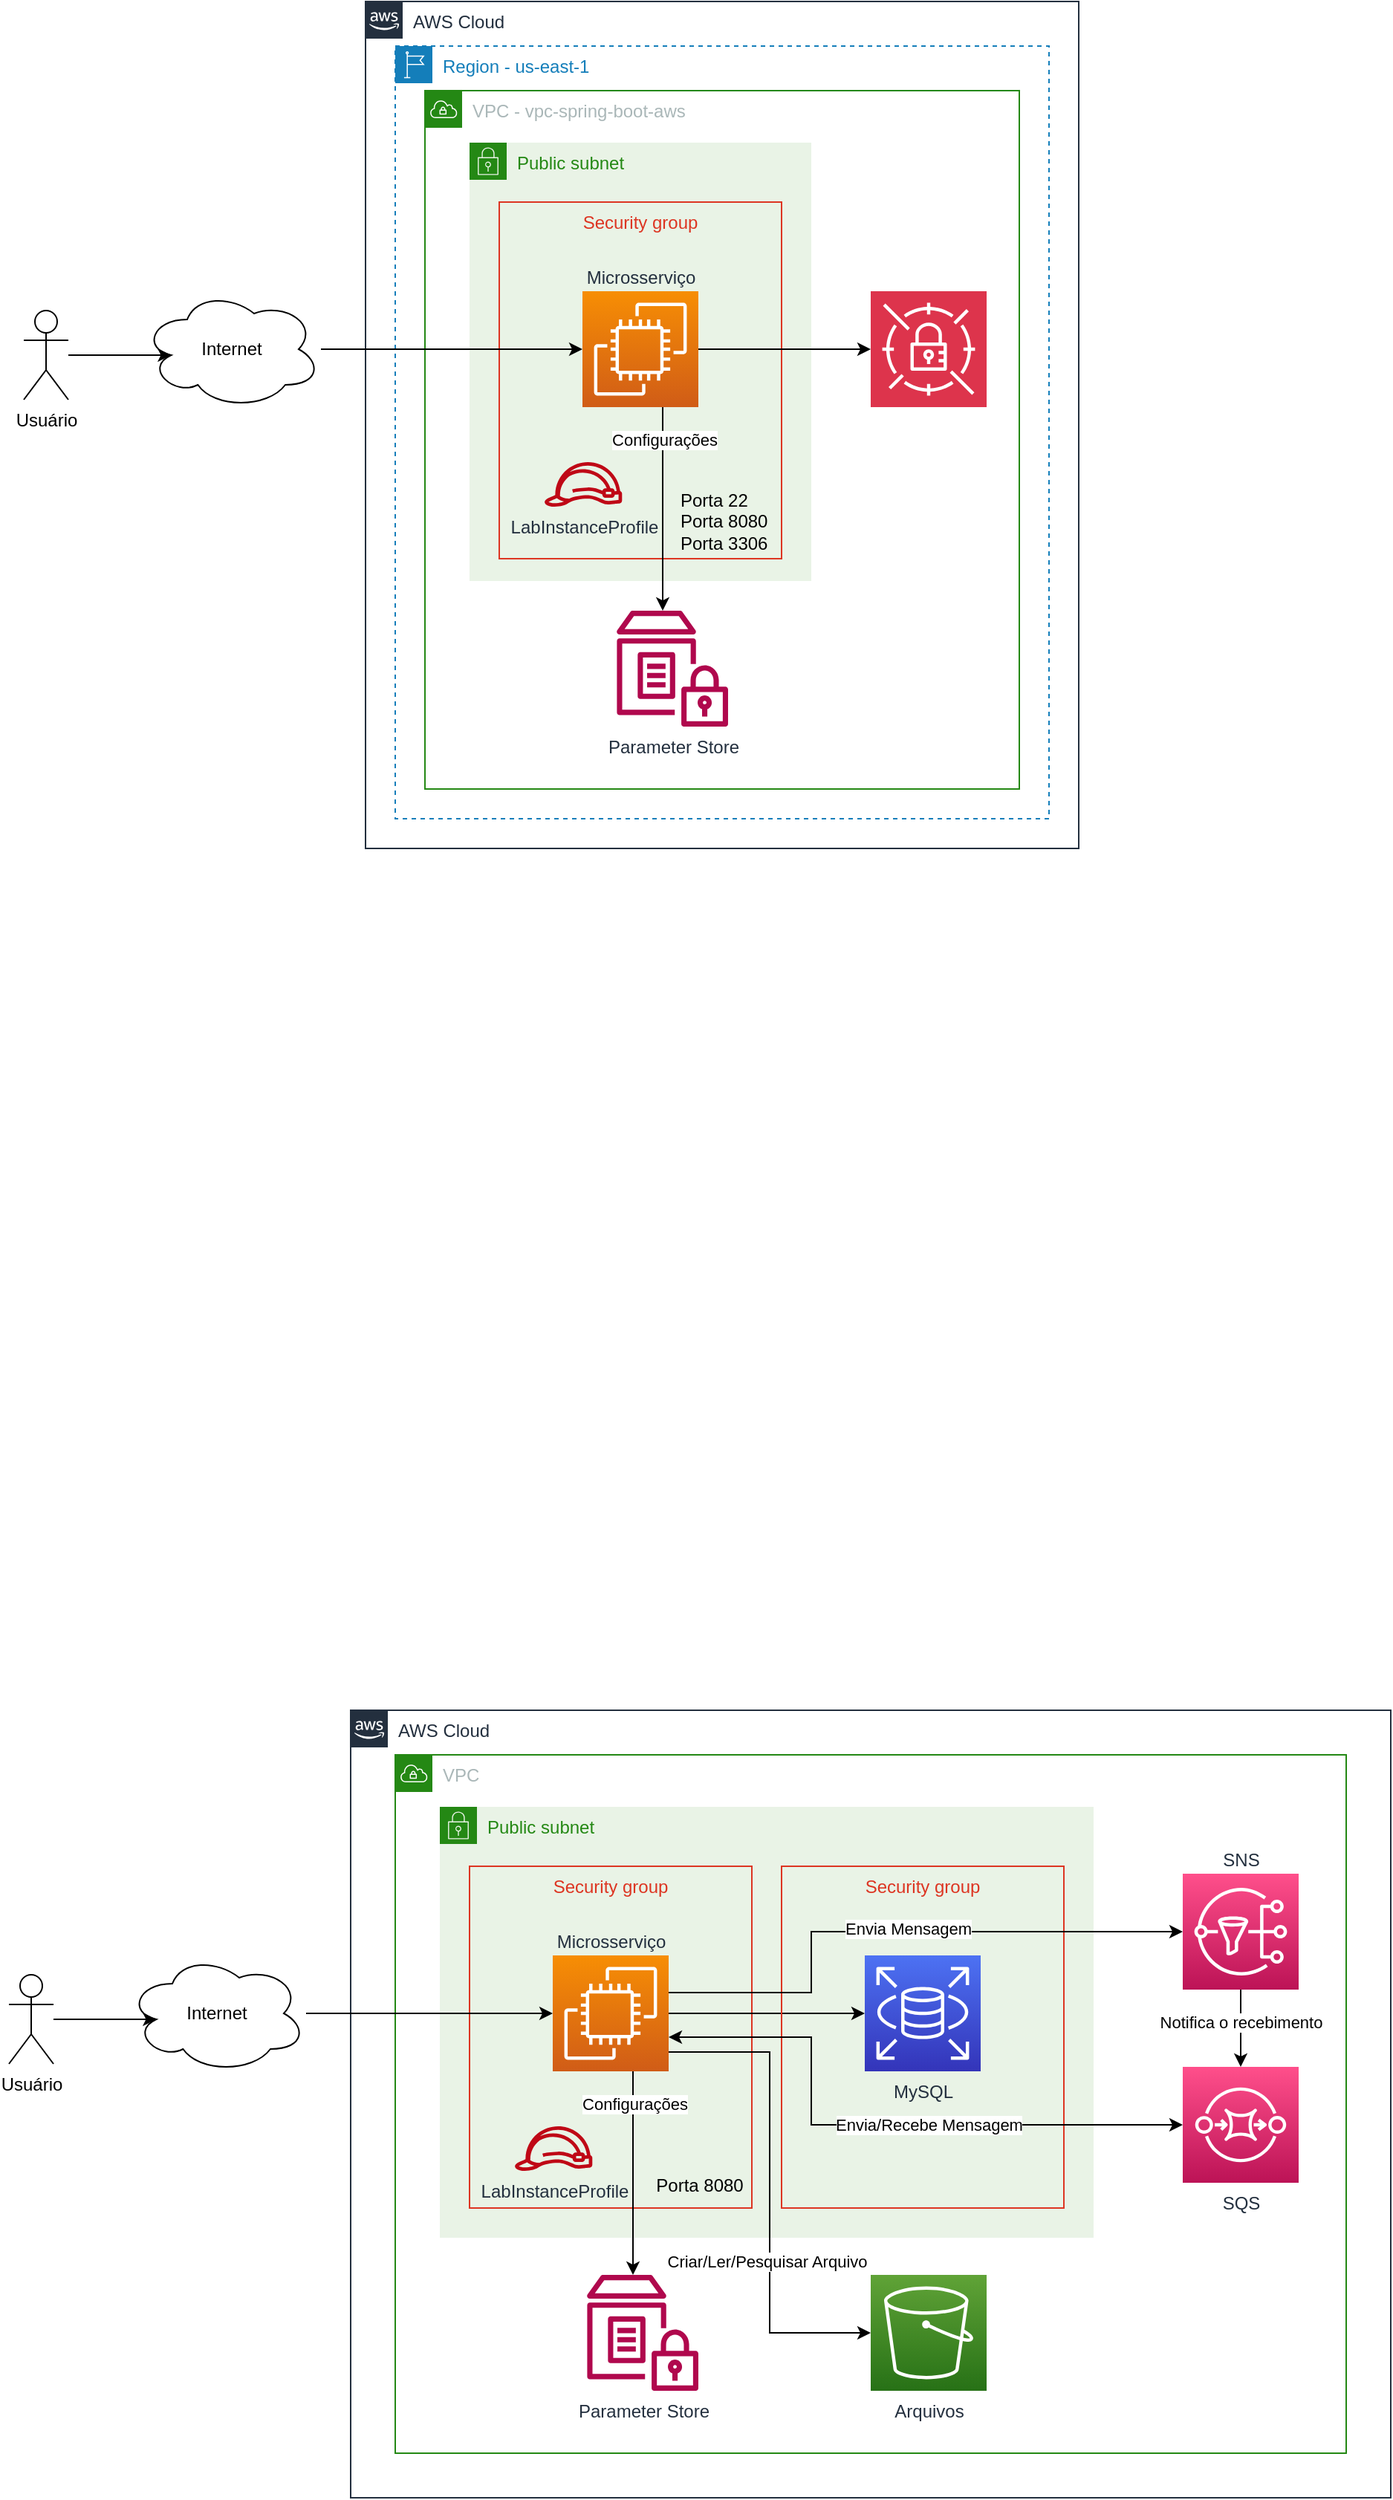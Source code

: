 <mxfile version="23.0.2" type="device">
  <diagram id="NojSB9YsHUgld7k8VoaS" name="Página-1">
    <mxGraphModel dx="2074" dy="2005" grid="1" gridSize="10" guides="1" tooltips="1" connect="1" arrows="1" fold="1" page="1" pageScale="1" pageWidth="827" pageHeight="1169" math="0" shadow="0">
      <root>
        <mxCell id="0" />
        <mxCell id="1" parent="0" />
        <mxCell id="tvmYtzpyHxfjCvwNAI-o-1" value="AWS Cloud" style="points=[[0,0],[0.25,0],[0.5,0],[0.75,0],[1,0],[1,0.25],[1,0.5],[1,0.75],[1,1],[0.75,1],[0.5,1],[0.25,1],[0,1],[0,0.75],[0,0.5],[0,0.25]];outlineConnect=0;gradientColor=none;html=1;whiteSpace=wrap;fontSize=12;fontStyle=0;container=1;pointerEvents=0;collapsible=0;recursiveResize=0;shape=mxgraph.aws4.group;grIcon=mxgraph.aws4.group_aws_cloud_alt;strokeColor=#232F3E;fillColor=none;verticalAlign=top;align=left;spacingLeft=30;fontColor=#232F3E;dashed=0;" parent="1" vertex="1">
          <mxGeometry x="250" y="10" width="700" height="530" as="geometry" />
        </mxCell>
        <mxCell id="tvmYtzpyHxfjCvwNAI-o-2" value="VPC" style="points=[[0,0],[0.25,0],[0.5,0],[0.75,0],[1,0],[1,0.25],[1,0.5],[1,0.75],[1,1],[0.75,1],[0.5,1],[0.25,1],[0,1],[0,0.75],[0,0.5],[0,0.25]];outlineConnect=0;gradientColor=none;html=1;whiteSpace=wrap;fontSize=12;fontStyle=0;container=1;pointerEvents=0;collapsible=0;recursiveResize=0;shape=mxgraph.aws4.group;grIcon=mxgraph.aws4.group_vpc;strokeColor=#248814;fillColor=none;verticalAlign=top;align=left;spacingLeft=30;fontColor=#AAB7B8;dashed=0;" parent="tvmYtzpyHxfjCvwNAI-o-1" vertex="1">
          <mxGeometry x="30" y="30" width="640" height="470" as="geometry" />
        </mxCell>
        <mxCell id="tvmYtzpyHxfjCvwNAI-o-3" value="Public subnet" style="points=[[0,0],[0.25,0],[0.5,0],[0.75,0],[1,0],[1,0.25],[1,0.5],[1,0.75],[1,1],[0.75,1],[0.5,1],[0.25,1],[0,1],[0,0.75],[0,0.5],[0,0.25]];outlineConnect=0;gradientColor=none;html=1;whiteSpace=wrap;fontSize=12;fontStyle=0;container=1;pointerEvents=0;collapsible=0;recursiveResize=0;shape=mxgraph.aws4.group;grIcon=mxgraph.aws4.group_security_group;grStroke=0;strokeColor=#248814;fillColor=#E9F3E6;verticalAlign=top;align=left;spacingLeft=30;fontColor=#248814;dashed=0;" parent="tvmYtzpyHxfjCvwNAI-o-2" vertex="1">
          <mxGeometry x="30" y="35" width="440" height="290" as="geometry" />
        </mxCell>
        <mxCell id="tvmYtzpyHxfjCvwNAI-o-4" value="Security group" style="fillColor=none;strokeColor=#DD3522;verticalAlign=top;fontStyle=0;fontColor=#DD3522;" parent="tvmYtzpyHxfjCvwNAI-o-3" vertex="1">
          <mxGeometry x="20" y="40" width="190" height="230" as="geometry" />
        </mxCell>
        <mxCell id="tvmYtzpyHxfjCvwNAI-o-12" style="edgeStyle=orthogonalEdgeStyle;rounded=0;orthogonalLoop=1;jettySize=auto;html=1;" parent="tvmYtzpyHxfjCvwNAI-o-3" source="tvmYtzpyHxfjCvwNAI-o-5" target="tvmYtzpyHxfjCvwNAI-o-11" edge="1">
          <mxGeometry relative="1" as="geometry" />
        </mxCell>
        <mxCell id="tvmYtzpyHxfjCvwNAI-o-5" value="Microsserviço" style="sketch=0;points=[[0,0,0],[0.25,0,0],[0.5,0,0],[0.75,0,0],[1,0,0],[0,1,0],[0.25,1,0],[0.5,1,0],[0.75,1,0],[1,1,0],[0,0.25,0],[0,0.5,0],[0,0.75,0],[1,0.25,0],[1,0.5,0],[1,0.75,0]];outlineConnect=0;fontColor=#232F3E;gradientColor=#F78E04;gradientDirection=north;fillColor=#D05C17;strokeColor=#ffffff;dashed=0;verticalLabelPosition=top;verticalAlign=bottom;align=center;html=1;fontSize=12;fontStyle=0;aspect=fixed;shape=mxgraph.aws4.resourceIcon;resIcon=mxgraph.aws4.ec2;labelPosition=center;" parent="tvmYtzpyHxfjCvwNAI-o-3" vertex="1">
          <mxGeometry x="76" y="100" width="78" height="78" as="geometry" />
        </mxCell>
        <mxCell id="tvmYtzpyHxfjCvwNAI-o-7" value="Porta 8080" style="text;html=1;strokeColor=none;fillColor=none;align=center;verticalAlign=middle;whiteSpace=wrap;rounded=0;" parent="tvmYtzpyHxfjCvwNAI-o-3" vertex="1">
          <mxGeometry x="140" y="240" width="70" height="30" as="geometry" />
        </mxCell>
        <mxCell id="tvmYtzpyHxfjCvwNAI-o-10" value="Security group" style="fillColor=none;strokeColor=#DD3522;verticalAlign=top;fontStyle=0;fontColor=#DD3522;" parent="tvmYtzpyHxfjCvwNAI-o-3" vertex="1">
          <mxGeometry x="230" y="40" width="190" height="230" as="geometry" />
        </mxCell>
        <mxCell id="tvmYtzpyHxfjCvwNAI-o-11" value="MySQL" style="sketch=0;points=[[0,0,0],[0.25,0,0],[0.5,0,0],[0.75,0,0],[1,0,0],[0,1,0],[0.25,1,0],[0.5,1,0],[0.75,1,0],[1,1,0],[0,0.25,0],[0,0.5,0],[0,0.75,0],[1,0.25,0],[1,0.5,0],[1,0.75,0]];outlineConnect=0;fontColor=#232F3E;gradientColor=#4D72F3;gradientDirection=north;fillColor=#3334B9;strokeColor=#ffffff;dashed=0;verticalLabelPosition=bottom;verticalAlign=top;align=center;html=1;fontSize=12;fontStyle=0;aspect=fixed;shape=mxgraph.aws4.resourceIcon;resIcon=mxgraph.aws4.rds;" parent="tvmYtzpyHxfjCvwNAI-o-3" vertex="1">
          <mxGeometry x="286" y="100" width="78" height="78" as="geometry" />
        </mxCell>
        <mxCell id="tvmYtzpyHxfjCvwNAI-o-13" value="LabInstanceProfile" style="sketch=0;outlineConnect=0;fontColor=#232F3E;gradientColor=none;fillColor=#BF0816;strokeColor=none;dashed=0;verticalLabelPosition=bottom;verticalAlign=top;align=center;html=1;fontSize=12;fontStyle=0;aspect=fixed;pointerEvents=1;shape=mxgraph.aws4.role;" parent="tvmYtzpyHxfjCvwNAI-o-3" vertex="1">
          <mxGeometry x="50" y="215" width="53.18" height="30" as="geometry" />
        </mxCell>
        <mxCell id="tvmYtzpyHxfjCvwNAI-o-8" value="Parameter Store" style="sketch=0;outlineConnect=0;fontColor=#232F3E;gradientColor=none;fillColor=#B0084D;strokeColor=none;dashed=0;verticalLabelPosition=bottom;verticalAlign=top;align=center;html=1;fontSize=12;fontStyle=0;aspect=fixed;pointerEvents=1;shape=mxgraph.aws4.parameter_store;" parent="tvmYtzpyHxfjCvwNAI-o-2" vertex="1">
          <mxGeometry x="129" y="350" width="75" height="78" as="geometry" />
        </mxCell>
        <mxCell id="tvmYtzpyHxfjCvwNAI-o-9" value="Arquivos" style="sketch=0;points=[[0,0,0],[0.25,0,0],[0.5,0,0],[0.75,0,0],[1,0,0],[0,1,0],[0.25,1,0],[0.5,1,0],[0.75,1,0],[1,1,0],[0,0.25,0],[0,0.5,0],[0,0.75,0],[1,0.25,0],[1,0.5,0],[1,0.75,0]];outlineConnect=0;fontColor=#232F3E;gradientColor=#60A337;gradientDirection=north;fillColor=#277116;strokeColor=#ffffff;dashed=0;verticalLabelPosition=bottom;verticalAlign=top;align=center;html=1;fontSize=12;fontStyle=0;aspect=fixed;shape=mxgraph.aws4.resourceIcon;resIcon=mxgraph.aws4.s3;" parent="tvmYtzpyHxfjCvwNAI-o-2" vertex="1">
          <mxGeometry x="320" y="350" width="78" height="78" as="geometry" />
        </mxCell>
        <mxCell id="tvmYtzpyHxfjCvwNAI-o-26" style="edgeStyle=orthogonalEdgeStyle;rounded=0;orthogonalLoop=1;jettySize=auto;html=1;entryX=0.5;entryY=0;entryDx=0;entryDy=0;entryPerimeter=0;" parent="tvmYtzpyHxfjCvwNAI-o-2" source="tvmYtzpyHxfjCvwNAI-o-19" target="tvmYtzpyHxfjCvwNAI-o-20" edge="1">
          <mxGeometry relative="1" as="geometry" />
        </mxCell>
        <mxCell id="tvmYtzpyHxfjCvwNAI-o-31" value="Notifica o recebimento" style="edgeLabel;html=1;align=center;verticalAlign=middle;resizable=0;points=[];" parent="tvmYtzpyHxfjCvwNAI-o-26" vertex="1" connectable="0">
          <mxGeometry x="-0.154" relative="1" as="geometry">
            <mxPoint as="offset" />
          </mxGeometry>
        </mxCell>
        <mxCell id="tvmYtzpyHxfjCvwNAI-o-19" value="SNS" style="sketch=0;points=[[0,0,0],[0.25,0,0],[0.5,0,0],[0.75,0,0],[1,0,0],[0,1,0],[0.25,1,0],[0.5,1,0],[0.75,1,0],[1,1,0],[0,0.25,0],[0,0.5,0],[0,0.75,0],[1,0.25,0],[1,0.5,0],[1,0.75,0]];outlineConnect=0;fontColor=#232F3E;gradientColor=#FF4F8B;gradientDirection=north;fillColor=#BC1356;strokeColor=#ffffff;dashed=0;verticalLabelPosition=top;verticalAlign=bottom;align=center;html=1;fontSize=12;fontStyle=0;aspect=fixed;shape=mxgraph.aws4.resourceIcon;resIcon=mxgraph.aws4.sns;labelPosition=center;" parent="tvmYtzpyHxfjCvwNAI-o-2" vertex="1">
          <mxGeometry x="530" y="80" width="78" height="78" as="geometry" />
        </mxCell>
        <mxCell id="tvmYtzpyHxfjCvwNAI-o-20" value="SQS" style="sketch=0;points=[[0,0,0],[0.25,0,0],[0.5,0,0],[0.75,0,0],[1,0,0],[0,1,0],[0.25,1,0],[0.5,1,0],[0.75,1,0],[1,1,0],[0,0.25,0],[0,0.5,0],[0,0.75,0],[1,0.25,0],[1,0.5,0],[1,0.75,0]];outlineConnect=0;fontColor=#232F3E;gradientColor=#FF4F8B;gradientDirection=north;fillColor=#BC1356;strokeColor=#ffffff;dashed=0;verticalLabelPosition=bottom;verticalAlign=top;align=center;html=1;fontSize=12;fontStyle=0;aspect=fixed;shape=mxgraph.aws4.resourceIcon;resIcon=mxgraph.aws4.sqs;" parent="tvmYtzpyHxfjCvwNAI-o-2" vertex="1">
          <mxGeometry x="530" y="210" width="78" height="78" as="geometry" />
        </mxCell>
        <mxCell id="tvmYtzpyHxfjCvwNAI-o-23" style="edgeStyle=orthogonalEdgeStyle;rounded=0;orthogonalLoop=1;jettySize=auto;html=1;" parent="tvmYtzpyHxfjCvwNAI-o-2" source="tvmYtzpyHxfjCvwNAI-o-5" target="tvmYtzpyHxfjCvwNAI-o-8" edge="1">
          <mxGeometry relative="1" as="geometry">
            <Array as="points">
              <mxPoint x="160" y="310" />
              <mxPoint x="160" y="310" />
            </Array>
          </mxGeometry>
        </mxCell>
        <mxCell id="tvmYtzpyHxfjCvwNAI-o-32" value="Configurações" style="edgeLabel;html=1;align=center;verticalAlign=middle;resizable=0;points=[];" parent="tvmYtzpyHxfjCvwNAI-o-23" vertex="1" connectable="0">
          <mxGeometry x="-0.683" y="1" relative="1" as="geometry">
            <mxPoint as="offset" />
          </mxGeometry>
        </mxCell>
        <mxCell id="tvmYtzpyHxfjCvwNAI-o-24" style="edgeStyle=orthogonalEdgeStyle;rounded=0;orthogonalLoop=1;jettySize=auto;html=1;entryX=0;entryY=0.5;entryDx=0;entryDy=0;entryPerimeter=0;" parent="tvmYtzpyHxfjCvwNAI-o-2" source="tvmYtzpyHxfjCvwNAI-o-5" target="tvmYtzpyHxfjCvwNAI-o-9" edge="1">
          <mxGeometry relative="1" as="geometry">
            <Array as="points">
              <mxPoint x="252" y="200" />
              <mxPoint x="252" y="389" />
            </Array>
          </mxGeometry>
        </mxCell>
        <mxCell id="tvmYtzpyHxfjCvwNAI-o-30" value="Criar/Ler/Pesquisar Arquivo" style="edgeLabel;html=1;align=center;verticalAlign=middle;resizable=0;points=[];" parent="tvmYtzpyHxfjCvwNAI-o-24" vertex="1" connectable="0">
          <mxGeometry x="0.295" y="2" relative="1" as="geometry">
            <mxPoint x="-4" y="-2" as="offset" />
          </mxGeometry>
        </mxCell>
        <mxCell id="tvmYtzpyHxfjCvwNAI-o-25" style="edgeStyle=orthogonalEdgeStyle;rounded=0;orthogonalLoop=1;jettySize=auto;html=1;" parent="tvmYtzpyHxfjCvwNAI-o-2" source="tvmYtzpyHxfjCvwNAI-o-5" target="tvmYtzpyHxfjCvwNAI-o-19" edge="1">
          <mxGeometry relative="1" as="geometry">
            <Array as="points">
              <mxPoint x="280" y="160" />
              <mxPoint x="280" y="119" />
            </Array>
          </mxGeometry>
        </mxCell>
        <mxCell id="tvmYtzpyHxfjCvwNAI-o-28" value="Envia Mensagem" style="edgeLabel;html=1;align=center;verticalAlign=middle;resizable=0;points=[];" parent="tvmYtzpyHxfjCvwNAI-o-25" vertex="1" connectable="0">
          <mxGeometry x="0.044" y="2" relative="1" as="geometry">
            <mxPoint as="offset" />
          </mxGeometry>
        </mxCell>
        <mxCell id="tvmYtzpyHxfjCvwNAI-o-27" style="edgeStyle=orthogonalEdgeStyle;rounded=0;orthogonalLoop=1;jettySize=auto;html=1;entryX=0;entryY=0.5;entryDx=0;entryDy=0;entryPerimeter=0;startArrow=classic;startFill=1;" parent="tvmYtzpyHxfjCvwNAI-o-2" source="tvmYtzpyHxfjCvwNAI-o-5" target="tvmYtzpyHxfjCvwNAI-o-20" edge="1">
          <mxGeometry relative="1" as="geometry">
            <Array as="points">
              <mxPoint x="280" y="190" />
              <mxPoint x="280" y="249" />
            </Array>
          </mxGeometry>
        </mxCell>
        <mxCell id="tvmYtzpyHxfjCvwNAI-o-29" value="Envia/Recebe Mensagem" style="edgeLabel;html=1;align=center;verticalAlign=middle;resizable=0;points=[];" parent="tvmYtzpyHxfjCvwNAI-o-27" vertex="1" connectable="0">
          <mxGeometry x="0.042" relative="1" as="geometry">
            <mxPoint x="23" as="offset" />
          </mxGeometry>
        </mxCell>
        <mxCell id="tvmYtzpyHxfjCvwNAI-o-15" style="edgeStyle=orthogonalEdgeStyle;rounded=0;orthogonalLoop=1;jettySize=auto;html=1;" parent="1" source="tvmYtzpyHxfjCvwNAI-o-14" target="tvmYtzpyHxfjCvwNAI-o-5" edge="1">
          <mxGeometry relative="1" as="geometry" />
        </mxCell>
        <mxCell id="tvmYtzpyHxfjCvwNAI-o-14" value="Internet" style="ellipse;shape=cloud;whiteSpace=wrap;html=1;" parent="1" vertex="1">
          <mxGeometry x="100" y="174" width="120" height="80" as="geometry" />
        </mxCell>
        <mxCell id="tvmYtzpyHxfjCvwNAI-o-17" style="edgeStyle=orthogonalEdgeStyle;rounded=0;orthogonalLoop=1;jettySize=auto;html=1;entryX=0.16;entryY=0.55;entryDx=0;entryDy=0;entryPerimeter=0;" parent="1" source="tvmYtzpyHxfjCvwNAI-o-16" target="tvmYtzpyHxfjCvwNAI-o-14" edge="1">
          <mxGeometry relative="1" as="geometry" />
        </mxCell>
        <mxCell id="tvmYtzpyHxfjCvwNAI-o-16" value="Usuário" style="shape=umlActor;verticalLabelPosition=bottom;verticalAlign=top;html=1;outlineConnect=0;" parent="1" vertex="1">
          <mxGeometry x="20" y="188" width="30" height="60" as="geometry" />
        </mxCell>
        <mxCell id="U0Q4TyD0jJcMwIrQmPvk-1" value="AWS Cloud" style="points=[[0,0],[0.25,0],[0.5,0],[0.75,0],[1,0],[1,0.25],[1,0.5],[1,0.75],[1,1],[0.75,1],[0.5,1],[0.25,1],[0,1],[0,0.75],[0,0.5],[0,0.25]];outlineConnect=0;gradientColor=none;html=1;whiteSpace=wrap;fontSize=12;fontStyle=0;container=1;pointerEvents=0;collapsible=0;recursiveResize=0;shape=mxgraph.aws4.group;grIcon=mxgraph.aws4.group_aws_cloud_alt;strokeColor=#232F3E;fillColor=none;verticalAlign=top;align=left;spacingLeft=30;fontColor=#232F3E;dashed=0;" parent="1" vertex="1">
          <mxGeometry x="260" y="-1140" width="480" height="570" as="geometry" />
        </mxCell>
        <mxCell id="U0Q4TyD0jJcMwIrQmPvk-2" value="Region - us-east-1" style="points=[[0,0],[0.25,0],[0.5,0],[0.75,0],[1,0],[1,0.25],[1,0.5],[1,0.75],[1,1],[0.75,1],[0.5,1],[0.25,1],[0,1],[0,0.75],[0,0.5],[0,0.25]];outlineConnect=0;gradientColor=none;html=1;whiteSpace=wrap;fontSize=12;fontStyle=0;container=1;pointerEvents=0;collapsible=0;recursiveResize=0;shape=mxgraph.aws4.group;grIcon=mxgraph.aws4.group_region;strokeColor=#147EBA;fillColor=none;verticalAlign=top;align=left;spacingLeft=30;fontColor=#147EBA;dashed=1;" parent="U0Q4TyD0jJcMwIrQmPvk-1" vertex="1">
          <mxGeometry x="20" y="30" width="440" height="520" as="geometry" />
        </mxCell>
        <mxCell id="U0Q4TyD0jJcMwIrQmPvk-3" value="VPC - vpc-spring-boot-aws" style="points=[[0,0],[0.25,0],[0.5,0],[0.75,0],[1,0],[1,0.25],[1,0.5],[1,0.75],[1,1],[0.75,1],[0.5,1],[0.25,1],[0,1],[0,0.75],[0,0.5],[0,0.25]];outlineConnect=0;gradientColor=none;html=1;whiteSpace=wrap;fontSize=12;fontStyle=0;container=1;pointerEvents=0;collapsible=0;recursiveResize=0;shape=mxgraph.aws4.group;grIcon=mxgraph.aws4.group_vpc;strokeColor=#248814;fillColor=none;verticalAlign=top;align=left;spacingLeft=30;fontColor=#AAB7B8;dashed=0;" parent="U0Q4TyD0jJcMwIrQmPvk-2" vertex="1">
          <mxGeometry x="20" y="30" width="400" height="470" as="geometry" />
        </mxCell>
        <mxCell id="U0Q4TyD0jJcMwIrQmPvk-4" value="Public subnet" style="points=[[0,0],[0.25,0],[0.5,0],[0.75,0],[1,0],[1,0.25],[1,0.5],[1,0.75],[1,1],[0.75,1],[0.5,1],[0.25,1],[0,1],[0,0.75],[0,0.5],[0,0.25]];outlineConnect=0;gradientColor=none;html=1;whiteSpace=wrap;fontSize=12;fontStyle=0;container=1;pointerEvents=0;collapsible=0;recursiveResize=0;shape=mxgraph.aws4.group;grIcon=mxgraph.aws4.group_security_group;grStroke=0;strokeColor=#248814;fillColor=#E9F3E6;verticalAlign=top;align=left;spacingLeft=30;fontColor=#248814;dashed=0;" parent="U0Q4TyD0jJcMwIrQmPvk-3" vertex="1">
          <mxGeometry x="30" y="35" width="230" height="295" as="geometry" />
        </mxCell>
        <mxCell id="U0Q4TyD0jJcMwIrQmPvk-5" value="Security group" style="fillColor=none;strokeColor=#DD3522;verticalAlign=top;fontStyle=0;fontColor=#DD3522;" parent="U0Q4TyD0jJcMwIrQmPvk-4" vertex="1">
          <mxGeometry x="20" y="40" width="190" height="240" as="geometry" />
        </mxCell>
        <mxCell id="U0Q4TyD0jJcMwIrQmPvk-6" value="Microsserviço" style="sketch=0;points=[[0,0,0],[0.25,0,0],[0.5,0,0],[0.75,0,0],[1,0,0],[0,1,0],[0.25,1,0],[0.5,1,0],[0.75,1,0],[1,1,0],[0,0.25,0],[0,0.5,0],[0,0.75,0],[1,0.25,0],[1,0.5,0],[1,0.75,0]];outlineConnect=0;fontColor=#232F3E;gradientColor=#F78E04;gradientDirection=north;fillColor=#D05C17;strokeColor=#ffffff;dashed=0;verticalLabelPosition=top;verticalAlign=bottom;align=center;html=1;fontSize=12;fontStyle=0;aspect=fixed;shape=mxgraph.aws4.resourceIcon;resIcon=mxgraph.aws4.ec2;labelPosition=center;" parent="U0Q4TyD0jJcMwIrQmPvk-4" vertex="1">
          <mxGeometry x="76" y="100" width="78" height="78" as="geometry" />
        </mxCell>
        <mxCell id="U0Q4TyD0jJcMwIrQmPvk-7" value="LabInstanceProfile" style="sketch=0;outlineConnect=0;fontColor=#232F3E;gradientColor=none;fillColor=#BF0816;strokeColor=none;dashed=0;verticalLabelPosition=bottom;verticalAlign=top;align=center;html=1;fontSize=12;fontStyle=0;aspect=fixed;pointerEvents=1;shape=mxgraph.aws4.role;" parent="U0Q4TyD0jJcMwIrQmPvk-4" vertex="1">
          <mxGeometry x="50" y="215" width="53.18" height="30" as="geometry" />
        </mxCell>
        <mxCell id="U0Q4TyD0jJcMwIrQmPvk-8" value="Porta 22&lt;br&gt;Porta 8080&lt;br&gt;Porta 3306" style="text;html=1;strokeColor=none;fillColor=none;align=left;verticalAlign=middle;whiteSpace=wrap;rounded=0;" parent="U0Q4TyD0jJcMwIrQmPvk-4" vertex="1">
          <mxGeometry x="140" y="230" width="70" height="50" as="geometry" />
        </mxCell>
        <mxCell id="U0Q4TyD0jJcMwIrQmPvk-9" value="Parameter Store" style="sketch=0;outlineConnect=0;fontColor=#232F3E;gradientColor=none;fillColor=#B0084D;strokeColor=none;dashed=0;verticalLabelPosition=bottom;verticalAlign=top;align=center;html=1;fontSize=12;fontStyle=0;aspect=fixed;pointerEvents=1;shape=mxgraph.aws4.parameter_store;" parent="U0Q4TyD0jJcMwIrQmPvk-3" vertex="1">
          <mxGeometry x="129" y="350" width="75" height="78" as="geometry" />
        </mxCell>
        <mxCell id="U0Q4TyD0jJcMwIrQmPvk-15" style="edgeStyle=orthogonalEdgeStyle;rounded=0;orthogonalLoop=1;jettySize=auto;html=1;" parent="U0Q4TyD0jJcMwIrQmPvk-3" source="U0Q4TyD0jJcMwIrQmPvk-6" target="U0Q4TyD0jJcMwIrQmPvk-9" edge="1">
          <mxGeometry relative="1" as="geometry">
            <Array as="points">
              <mxPoint x="160" y="310" />
              <mxPoint x="160" y="310" />
            </Array>
          </mxGeometry>
        </mxCell>
        <mxCell id="U0Q4TyD0jJcMwIrQmPvk-16" value="Configurações" style="edgeLabel;html=1;align=center;verticalAlign=middle;resizable=0;points=[];" parent="U0Q4TyD0jJcMwIrQmPvk-15" vertex="1" connectable="0">
          <mxGeometry x="-0.683" y="1" relative="1" as="geometry">
            <mxPoint as="offset" />
          </mxGeometry>
        </mxCell>
        <mxCell id="Dbpkc8tHgj0RcJW0e9TV-1" value="" style="sketch=0;points=[[0,0,0],[0.25,0,0],[0.5,0,0],[0.75,0,0],[1,0,0],[0,1,0],[0.25,1,0],[0.5,1,0],[0.75,1,0],[1,1,0],[0,0.25,0],[0,0.5,0],[0,0.75,0],[1,0.25,0],[1,0.5,0],[1,0.75,0]];outlineConnect=0;fontColor=#232F3E;fillColor=#DD344C;strokeColor=#ffffff;dashed=0;verticalLabelPosition=bottom;verticalAlign=top;align=center;html=1;fontSize=12;fontStyle=0;aspect=fixed;shape=mxgraph.aws4.resourceIcon;resIcon=mxgraph.aws4.secrets_manager;" vertex="1" parent="U0Q4TyD0jJcMwIrQmPvk-3">
          <mxGeometry x="300" y="135" width="78" height="78" as="geometry" />
        </mxCell>
        <mxCell id="Dbpkc8tHgj0RcJW0e9TV-2" style="edgeStyle=orthogonalEdgeStyle;rounded=0;orthogonalLoop=1;jettySize=auto;html=1;" edge="1" parent="U0Q4TyD0jJcMwIrQmPvk-3" source="U0Q4TyD0jJcMwIrQmPvk-6" target="Dbpkc8tHgj0RcJW0e9TV-1">
          <mxGeometry relative="1" as="geometry" />
        </mxCell>
        <mxCell id="U0Q4TyD0jJcMwIrQmPvk-27" style="edgeStyle=orthogonalEdgeStyle;rounded=0;orthogonalLoop=1;jettySize=auto;html=1;" parent="1" source="U0Q4TyD0jJcMwIrQmPvk-28" target="U0Q4TyD0jJcMwIrQmPvk-6" edge="1">
          <mxGeometry relative="1" as="geometry" />
        </mxCell>
        <mxCell id="U0Q4TyD0jJcMwIrQmPvk-28" value="Internet" style="ellipse;shape=cloud;whiteSpace=wrap;html=1;" parent="1" vertex="1">
          <mxGeometry x="110" y="-946" width="120" height="80" as="geometry" />
        </mxCell>
        <mxCell id="U0Q4TyD0jJcMwIrQmPvk-29" style="edgeStyle=orthogonalEdgeStyle;rounded=0;orthogonalLoop=1;jettySize=auto;html=1;entryX=0.16;entryY=0.55;entryDx=0;entryDy=0;entryPerimeter=0;" parent="1" source="U0Q4TyD0jJcMwIrQmPvk-30" target="U0Q4TyD0jJcMwIrQmPvk-28" edge="1">
          <mxGeometry relative="1" as="geometry" />
        </mxCell>
        <mxCell id="U0Q4TyD0jJcMwIrQmPvk-30" value="Usuário" style="shape=umlActor;verticalLabelPosition=bottom;verticalAlign=top;html=1;outlineConnect=0;" parent="1" vertex="1">
          <mxGeometry x="30" y="-932" width="30" height="60" as="geometry" />
        </mxCell>
      </root>
    </mxGraphModel>
  </diagram>
</mxfile>
